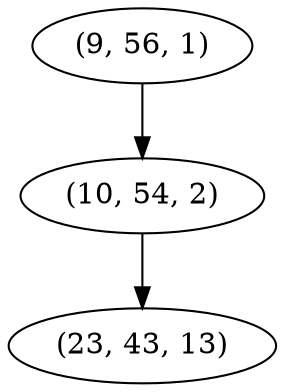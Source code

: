 digraph tree {
    "(9, 56, 1)";
    "(10, 54, 2)";
    "(23, 43, 13)";
    "(9, 56, 1)" -> "(10, 54, 2)";
    "(10, 54, 2)" -> "(23, 43, 13)";
}
